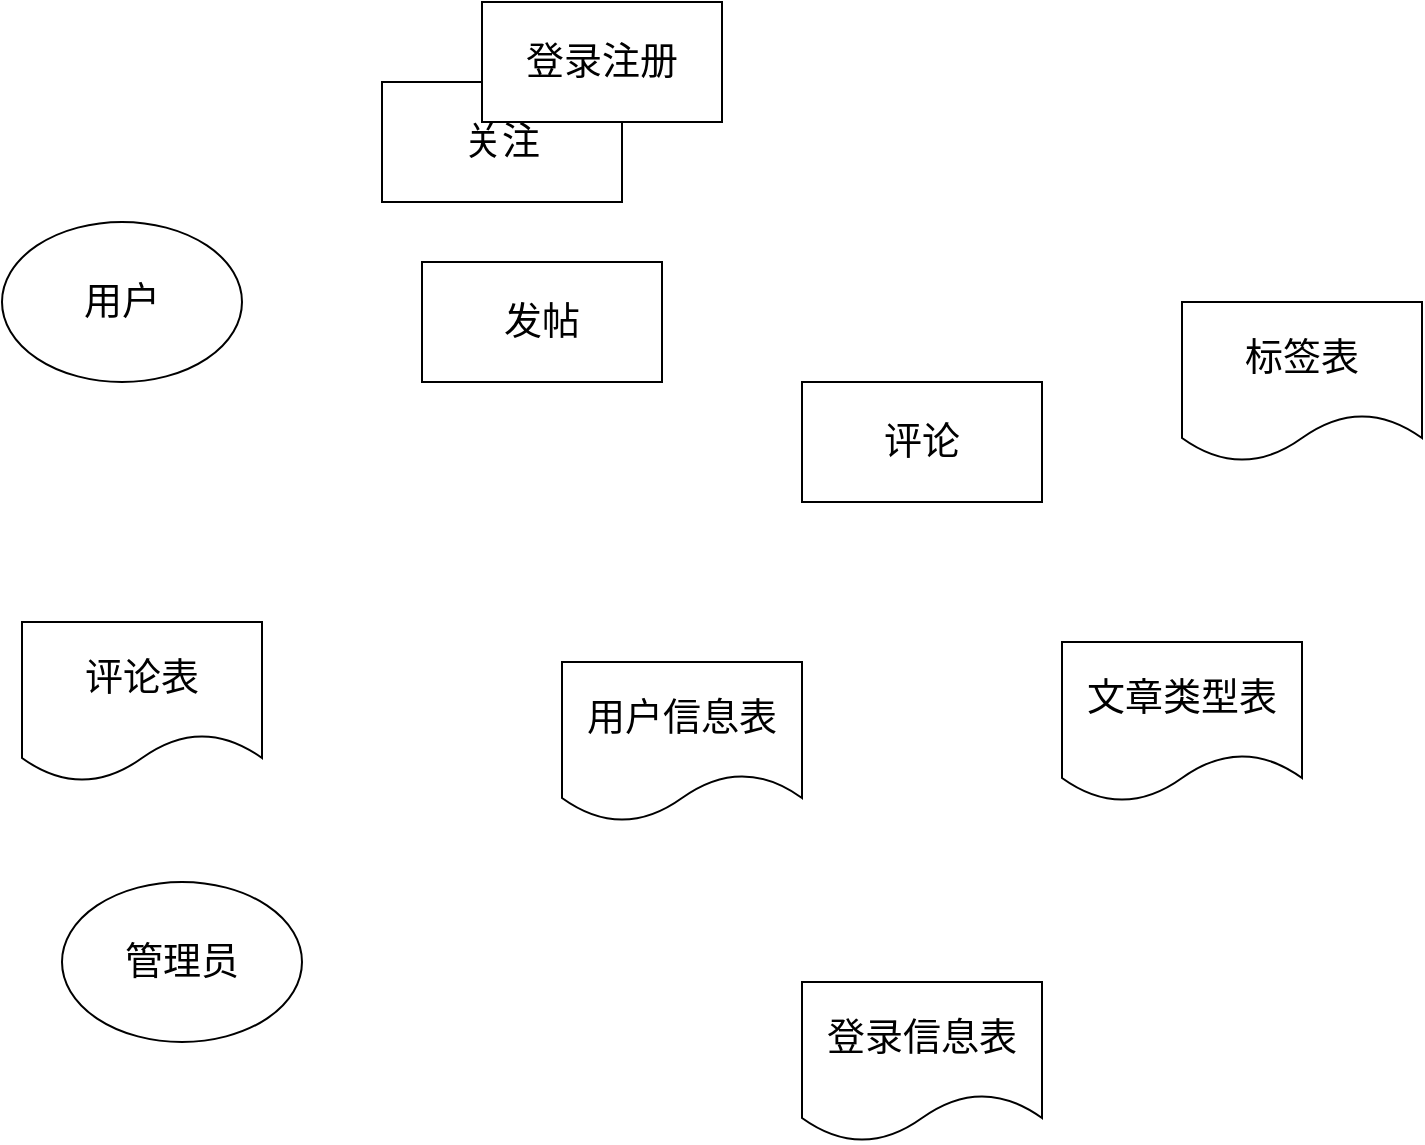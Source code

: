 <mxfile version="17.4.6" type="github">
  <diagram id="EY_qUcZHThWYNwncuKoP" name="第 1 页">
    <mxGraphModel dx="1422" dy="762" grid="1" gridSize="10" guides="1" tooltips="1" connect="1" arrows="1" fold="1" page="1" pageScale="1" pageWidth="850" pageHeight="1100" math="0" shadow="0">
      <root>
        <mxCell id="0" />
        <mxCell id="1" parent="0" />
        <mxCell id="_BHMIHELOmvFwKpU3CVH-11" value="标签表" style="shape=document;whiteSpace=wrap;html=1;boundedLbl=1;fontSize=19;" vertex="1" parent="1">
          <mxGeometry x="630" y="170" width="120" height="80" as="geometry" />
        </mxCell>
        <mxCell id="_BHMIHELOmvFwKpU3CVH-12" value="用户信息表" style="shape=document;whiteSpace=wrap;html=1;boundedLbl=1;fontSize=19;" vertex="1" parent="1">
          <mxGeometry x="320" y="350" width="120" height="80" as="geometry" />
        </mxCell>
        <mxCell id="_BHMIHELOmvFwKpU3CVH-13" value="文章类型表" style="shape=document;whiteSpace=wrap;html=1;boundedLbl=1;strokeWidth=1;fontSize=19;" vertex="1" parent="1">
          <mxGeometry x="570" y="340" width="120" height="80" as="geometry" />
        </mxCell>
        <mxCell id="_BHMIHELOmvFwKpU3CVH-18" value="评论表" style="shape=document;whiteSpace=wrap;html=1;boundedLbl=1;fontSize=19;" vertex="1" parent="1">
          <mxGeometry x="50" y="330" width="120" height="80" as="geometry" />
        </mxCell>
        <mxCell id="_BHMIHELOmvFwKpU3CVH-19" value="登录信息表" style="shape=document;whiteSpace=wrap;html=1;boundedLbl=1;fontSize=19;" vertex="1" parent="1">
          <mxGeometry x="440" y="510" width="120" height="80" as="geometry" />
        </mxCell>
        <mxCell id="_BHMIHELOmvFwKpU3CVH-20" value="用户" style="ellipse;whiteSpace=wrap;html=1;fontSize=19;strokeWidth=1;" vertex="1" parent="1">
          <mxGeometry x="40" y="130" width="120" height="80" as="geometry" />
        </mxCell>
        <mxCell id="_BHMIHELOmvFwKpU3CVH-21" value="管理员" style="ellipse;whiteSpace=wrap;html=1;fontSize=19;strokeWidth=1;" vertex="1" parent="1">
          <mxGeometry x="70" y="460" width="120" height="80" as="geometry" />
        </mxCell>
        <mxCell id="_BHMIHELOmvFwKpU3CVH-22" value="关注" style="rounded=0;whiteSpace=wrap;html=1;fontSize=19;strokeWidth=1;" vertex="1" parent="1">
          <mxGeometry x="230" y="60" width="120" height="60" as="geometry" />
        </mxCell>
        <mxCell id="_BHMIHELOmvFwKpU3CVH-23" value="评论" style="rounded=0;whiteSpace=wrap;html=1;fontSize=19;strokeWidth=1;" vertex="1" parent="1">
          <mxGeometry x="440" y="210" width="120" height="60" as="geometry" />
        </mxCell>
        <mxCell id="_BHMIHELOmvFwKpU3CVH-24" value="发帖" style="rounded=0;whiteSpace=wrap;html=1;fontSize=19;strokeWidth=1;" vertex="1" parent="1">
          <mxGeometry x="250" y="150" width="120" height="60" as="geometry" />
        </mxCell>
        <mxCell id="_BHMIHELOmvFwKpU3CVH-25" value="登录注册" style="rounded=0;whiteSpace=wrap;html=1;fontSize=19;strokeWidth=1;" vertex="1" parent="1">
          <mxGeometry x="280" y="20" width="120" height="60" as="geometry" />
        </mxCell>
      </root>
    </mxGraphModel>
  </diagram>
</mxfile>
